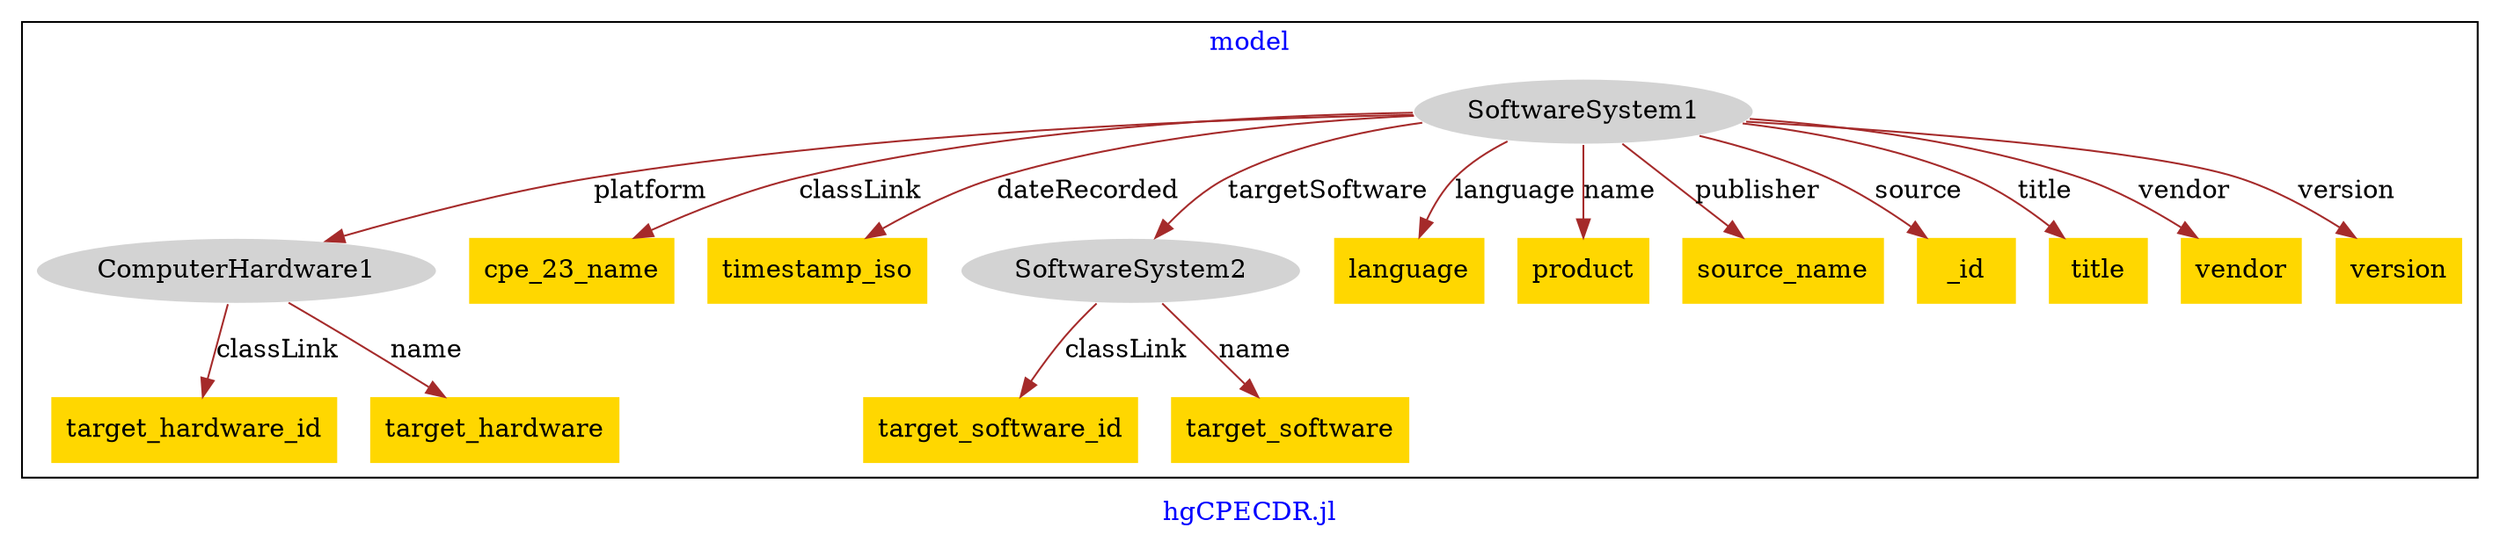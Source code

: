 digraph n0 {
fontcolor="blue"
remincross="true"
label="hgCPECDR.jl"
subgraph cluster {
label="model"
n2[style="filled",color="white",fillcolor="lightgray",label="ComputerHardware1"];
n3[shape="plaintext",style="filled",fillcolor="gold",label="target_hardware_id"];
n4[shape="plaintext",style="filled",fillcolor="gold",label="target_hardware"];
n5[style="filled",color="white",fillcolor="lightgray",label="SoftwareSystem1"];
n6[shape="plaintext",style="filled",fillcolor="gold",label="cpe_23_name"];
n7[shape="plaintext",style="filled",fillcolor="gold",label="timestamp_iso"];
n8[style="filled",color="white",fillcolor="lightgray",label="SoftwareSystem2"];
n9[shape="plaintext",style="filled",fillcolor="gold",label="language"];
n10[shape="plaintext",style="filled",fillcolor="gold",label="product"];
n11[shape="plaintext",style="filled",fillcolor="gold",label="source_name"];
n12[shape="plaintext",style="filled",fillcolor="gold",label="_id"];
n13[shape="plaintext",style="filled",fillcolor="gold",label="title"];
n14[shape="plaintext",style="filled",fillcolor="gold",label="vendor"];
n15[shape="plaintext",style="filled",fillcolor="gold",label="version"];
n16[shape="plaintext",style="filled",fillcolor="gold",label="target_software_id"];
n17[shape="plaintext",style="filled",fillcolor="gold",label="target_software"];
}
n2 -> n3[color="brown",fontcolor="black",label="classLink"]
n2 -> n4[color="brown",fontcolor="black",label="name"]
n5 -> n6[color="brown",fontcolor="black",label="classLink"]
n5 -> n7[color="brown",fontcolor="black",label="dateRecorded"]
n5 -> n2[color="brown",fontcolor="black",label="platform"]
n5 -> n8[color="brown",fontcolor="black",label="targetSoftware"]
n5 -> n9[color="brown",fontcolor="black",label="language"]
n5 -> n10[color="brown",fontcolor="black",label="name"]
n5 -> n11[color="brown",fontcolor="black",label="publisher"]
n5 -> n12[color="brown",fontcolor="black",label="source"]
n5 -> n13[color="brown",fontcolor="black",label="title"]
n5 -> n14[color="brown",fontcolor="black",label="vendor"]
n5 -> n15[color="brown",fontcolor="black",label="version"]
n8 -> n16[color="brown",fontcolor="black",label="classLink"]
n8 -> n17[color="brown",fontcolor="black",label="name"]
}

